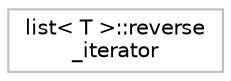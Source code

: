 digraph "Graphical Class Hierarchy"
{
 // LATEX_PDF_SIZE
  edge [fontname="Helvetica",fontsize="10",labelfontname="Helvetica",labelfontsize="10"];
  node [fontname="Helvetica",fontsize="10",shape=record];
  rankdir="LR";
  Node0 [label="list\< T \>::reverse\l_iterator",height=0.2,width=0.4,color="grey75", fillcolor="white", style="filled",tooltip="STL iterator class."];
}
